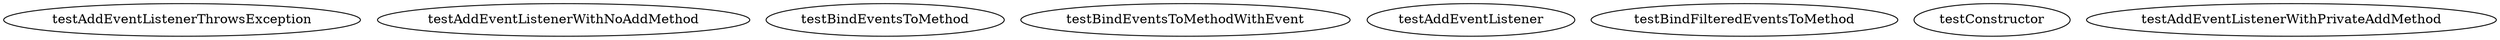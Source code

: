 digraph G {
testAddEventListenerThrowsException;
testAddEventListenerWithNoAddMethod;
testBindEventsToMethod;
testBindEventsToMethodWithEvent;
testAddEventListener;
testBindFilteredEventsToMethod;
testConstructor;
testAddEventListenerWithPrivateAddMethod;
}